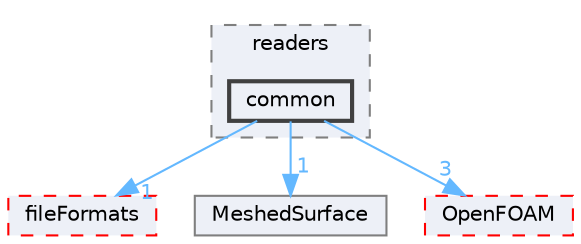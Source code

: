 digraph "src/surfMesh/readers/common"
{
 // LATEX_PDF_SIZE
  bgcolor="transparent";
  edge [fontname=Helvetica,fontsize=10,labelfontname=Helvetica,labelfontsize=10];
  node [fontname=Helvetica,fontsize=10,shape=box,height=0.2,width=0.4];
  compound=true
  subgraph clusterdir_b41ab71a84ca73ba0ea236e5946be777 {
    graph [ bgcolor="#edf0f7", pencolor="grey50", label="readers", fontname=Helvetica,fontsize=10 style="filled,dashed", URL="dir_b41ab71a84ca73ba0ea236e5946be777.html",tooltip=""]
  dir_f9cbb95b33da2bcd160f00774fc58eb4 [label="common", fillcolor="#edf0f7", color="grey25", style="filled,bold", URL="dir_f9cbb95b33da2bcd160f00774fc58eb4.html",tooltip=""];
  }
  dir_b05602f37bb521a7142c0a3e200b5f35 [label="fileFormats", fillcolor="#edf0f7", color="red", style="filled,dashed", URL="dir_b05602f37bb521a7142c0a3e200b5f35.html",tooltip=""];
  dir_c7b425ce1feba157c3a628060f167f64 [label="MeshedSurface", fillcolor="#edf0f7", color="grey50", style="filled", URL="dir_c7b425ce1feba157c3a628060f167f64.html",tooltip=""];
  dir_c5473ff19b20e6ec4dfe5c310b3778a8 [label="OpenFOAM", fillcolor="#edf0f7", color="red", style="filled,dashed", URL="dir_c5473ff19b20e6ec4dfe5c310b3778a8.html",tooltip=""];
  dir_f9cbb95b33da2bcd160f00774fc58eb4->dir_b05602f37bb521a7142c0a3e200b5f35 [headlabel="1", labeldistance=1.5 headhref="dir_000557_001353.html" href="dir_000557_001353.html" color="steelblue1" fontcolor="steelblue1"];
  dir_f9cbb95b33da2bcd160f00774fc58eb4->dir_c5473ff19b20e6ec4dfe5c310b3778a8 [headlabel="3", labeldistance=1.5 headhref="dir_000557_002695.html" href="dir_000557_002695.html" color="steelblue1" fontcolor="steelblue1"];
  dir_f9cbb95b33da2bcd160f00774fc58eb4->dir_c7b425ce1feba157c3a628060f167f64 [headlabel="1", labeldistance=1.5 headhref="dir_000557_002365.html" href="dir_000557_002365.html" color="steelblue1" fontcolor="steelblue1"];
}
